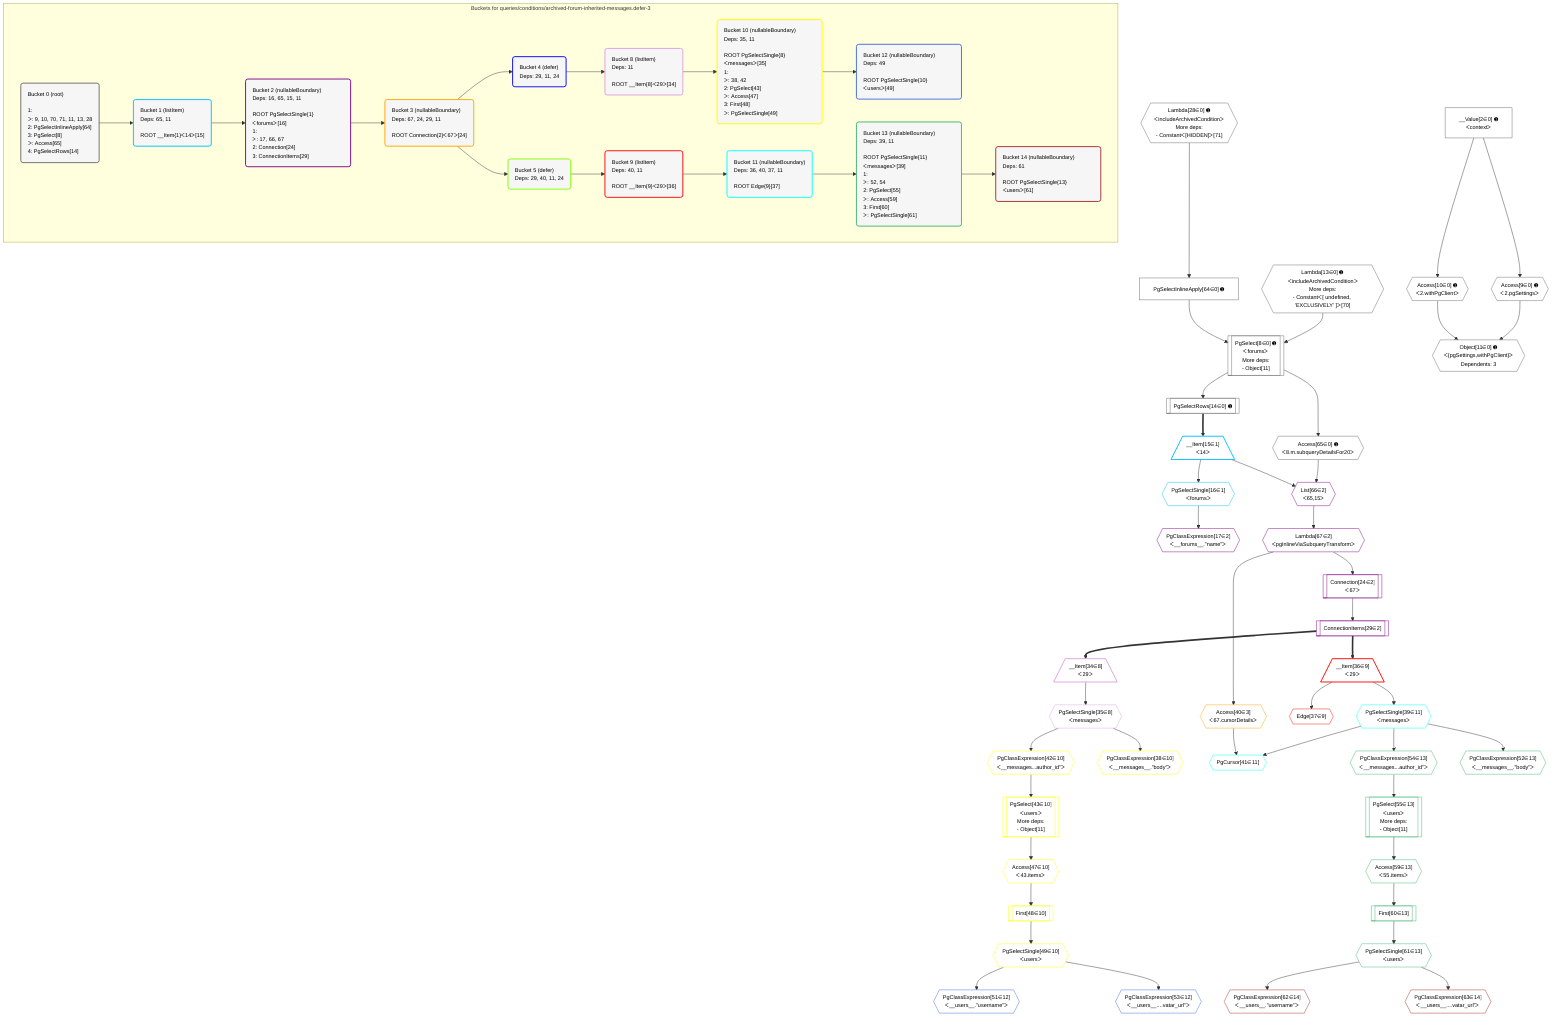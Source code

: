 %%{init: {'themeVariables': { 'fontSize': '12px'}}}%%
graph TD
    classDef path fill:#eee,stroke:#000,color:#000
    classDef plan fill:#fff,stroke-width:1px,color:#000
    classDef itemplan fill:#fff,stroke-width:2px,color:#000
    classDef unbatchedplan fill:#dff,stroke-width:1px,color:#000
    classDef sideeffectplan fill:#fcc,stroke-width:2px,color:#000
    classDef bucket fill:#f6f6f6,color:#000,stroke-width:2px,text-align:left

    subgraph "Buckets for queries/conditions/archived-forum-inherited-messages.defer-3"
    Bucket0("Bucket 0 (root)<br /><br />1: <br />ᐳ: 9, 10, 70, 71, 11, 13, 28<br />2: PgSelectInlineApply[64]<br />3: PgSelect[8]<br />ᐳ: Access[65]<br />4: PgSelectRows[14]"):::bucket
    Bucket1("Bucket 1 (listItem)<br />Deps: 65, 11<br /><br />ROOT __Item{1}ᐸ14ᐳ[15]"):::bucket
    Bucket2("Bucket 2 (nullableBoundary)<br />Deps: 16, 65, 15, 11<br /><br />ROOT PgSelectSingle{1}ᐸforumsᐳ[16]<br />1: <br />ᐳ: 17, 66, 67<br />2: Connection[24]<br />3: ConnectionItems[29]"):::bucket
    Bucket3("Bucket 3 (nullableBoundary)<br />Deps: 67, 24, 29, 11<br /><br />ROOT Connection{2}ᐸ67ᐳ[24]"):::bucket
    Bucket4("Bucket 4 (defer)<br />Deps: 29, 11, 24"):::bucket
    Bucket5("Bucket 5 (defer)<br />Deps: 29, 40, 11, 24"):::bucket
    Bucket8("Bucket 8 (listItem)<br />Deps: 11<br /><br />ROOT __Item{8}ᐸ29ᐳ[34]"):::bucket
    Bucket9("Bucket 9 (listItem)<br />Deps: 40, 11<br /><br />ROOT __Item{9}ᐸ29ᐳ[36]"):::bucket
    Bucket10("Bucket 10 (nullableBoundary)<br />Deps: 35, 11<br /><br />ROOT PgSelectSingle{8}ᐸmessagesᐳ[35]<br />1: <br />ᐳ: 38, 42<br />2: PgSelect[43]<br />ᐳ: Access[47]<br />3: First[48]<br />ᐳ: PgSelectSingle[49]"):::bucket
    Bucket11("Bucket 11 (nullableBoundary)<br />Deps: 36, 40, 37, 11<br /><br />ROOT Edge{9}[37]"):::bucket
    Bucket12("Bucket 12 (nullableBoundary)<br />Deps: 49<br /><br />ROOT PgSelectSingle{10}ᐸusersᐳ[49]"):::bucket
    Bucket13("Bucket 13 (nullableBoundary)<br />Deps: 39, 11<br /><br />ROOT PgSelectSingle{11}ᐸmessagesᐳ[39]<br />1: <br />ᐳ: 52, 54<br />2: PgSelect[55]<br />ᐳ: Access[59]<br />3: First[60]<br />ᐳ: PgSelectSingle[61]"):::bucket
    Bucket14("Bucket 14 (nullableBoundary)<br />Deps: 61<br /><br />ROOT PgSelectSingle{13}ᐸusersᐳ[61]"):::bucket
    end
    Bucket0 --> Bucket1
    Bucket1 --> Bucket2
    Bucket2 --> Bucket3
    Bucket3 --> Bucket4 & Bucket5
    Bucket4 --> Bucket8
    Bucket5 --> Bucket9
    Bucket8 --> Bucket10
    Bucket9 --> Bucket11
    Bucket10 --> Bucket12
    Bucket11 --> Bucket13
    Bucket13 --> Bucket14

    %% plan dependencies
    PgSelect8[["PgSelect[8∈0] ➊<br />ᐸforumsᐳ<br />More deps:<br />- Object[11]"]]:::plan
    Lambda13{{"Lambda[13∈0] ➊<br />ᐸincludeArchivedConditionᐳ<br />More deps:<br />- Constantᐸ[ undefined, 'EXCLUSIVELY' ]ᐳ[70]"}}:::plan
    PgSelectInlineApply64["PgSelectInlineApply[64∈0] ➊"]:::plan
    Lambda13 & PgSelectInlineApply64 --> PgSelect8
    Object11{{"Object[11∈0] ➊<br />ᐸ{pgSettings,withPgClient}ᐳ<br />Dependents: 3"}}:::plan
    Access9{{"Access[9∈0] ➊<br />ᐸ2.pgSettingsᐳ"}}:::plan
    Access10{{"Access[10∈0] ➊<br />ᐸ2.withPgClientᐳ"}}:::plan
    Access9 & Access10 --> Object11
    __Value2["__Value[2∈0] ➊<br />ᐸcontextᐳ"]:::plan
    __Value2 --> Access9
    __Value2 --> Access10
    PgSelectRows14[["PgSelectRows[14∈0] ➊"]]:::plan
    PgSelect8 --> PgSelectRows14
    Lambda28{{"Lambda[28∈0] ➊<br />ᐸincludeArchivedConditionᐳ<br />More deps:<br />- Constantᐸ[HIDDEN]ᐳ[71]"}}:::plan
    Lambda28 --> PgSelectInlineApply64
    Access65{{"Access[65∈0] ➊<br />ᐸ8.m.subqueryDetailsFor20ᐳ"}}:::plan
    PgSelect8 --> Access65
    __Item15[/"__Item[15∈1]<br />ᐸ14ᐳ"\]:::itemplan
    PgSelectRows14 ==> __Item15
    PgSelectSingle16{{"PgSelectSingle[16∈1]<br />ᐸforumsᐳ"}}:::plan
    __Item15 --> PgSelectSingle16
    List66{{"List[66∈2]<br />ᐸ65,15ᐳ"}}:::plan
    Access65 & __Item15 --> List66
    PgClassExpression17{{"PgClassExpression[17∈2]<br />ᐸ__forums__.”name”ᐳ"}}:::plan
    PgSelectSingle16 --> PgClassExpression17
    Connection24[["Connection[24∈2]<br />ᐸ67ᐳ"]]:::plan
    Lambda67{{"Lambda[67∈2]<br />ᐸpgInlineViaSubqueryTransformᐳ"}}:::plan
    Lambda67 --> Connection24
    ConnectionItems29[["ConnectionItems[29∈2]"]]:::plan
    Connection24 --> ConnectionItems29
    List66 --> Lambda67
    Access40{{"Access[40∈3]<br />ᐸ67.cursorDetailsᐳ"}}:::plan
    Lambda67 --> Access40
    __Item34[/"__Item[34∈8]<br />ᐸ29ᐳ"\]:::itemplan
    ConnectionItems29 ==> __Item34
    PgSelectSingle35{{"PgSelectSingle[35∈8]<br />ᐸmessagesᐳ"}}:::plan
    __Item34 --> PgSelectSingle35
    __Item36[/"__Item[36∈9]<br />ᐸ29ᐳ"\]:::itemplan
    ConnectionItems29 ==> __Item36
    Edge37{{"Edge[37∈9]"}}:::plan
    __Item36 --> Edge37
    PgSelect43[["PgSelect[43∈10]<br />ᐸusersᐳ<br />More deps:<br />- Object[11]"]]:::plan
    PgClassExpression42{{"PgClassExpression[42∈10]<br />ᐸ__messages...author_id”ᐳ"}}:::plan
    PgClassExpression42 --> PgSelect43
    PgClassExpression38{{"PgClassExpression[38∈10]<br />ᐸ__messages__.”body”ᐳ"}}:::plan
    PgSelectSingle35 --> PgClassExpression38
    PgSelectSingle35 --> PgClassExpression42
    Access47{{"Access[47∈10]<br />ᐸ43.itemsᐳ"}}:::plan
    PgSelect43 --> Access47
    First48[["First[48∈10]"]]:::plan
    Access47 --> First48
    PgSelectSingle49{{"PgSelectSingle[49∈10]<br />ᐸusersᐳ"}}:::plan
    First48 --> PgSelectSingle49
    PgCursor41{{"PgCursor[41∈11]"}}:::plan
    PgSelectSingle39{{"PgSelectSingle[39∈11]<br />ᐸmessagesᐳ"}}:::plan
    PgSelectSingle39 & Access40 --> PgCursor41
    __Item36 --> PgSelectSingle39
    PgClassExpression51{{"PgClassExpression[51∈12]<br />ᐸ__users__.”username”ᐳ"}}:::plan
    PgSelectSingle49 --> PgClassExpression51
    PgClassExpression53{{"PgClassExpression[53∈12]<br />ᐸ__users__....vatar_url”ᐳ"}}:::plan
    PgSelectSingle49 --> PgClassExpression53
    PgSelect55[["PgSelect[55∈13]<br />ᐸusersᐳ<br />More deps:<br />- Object[11]"]]:::plan
    PgClassExpression54{{"PgClassExpression[54∈13]<br />ᐸ__messages...author_id”ᐳ"}}:::plan
    PgClassExpression54 --> PgSelect55
    PgClassExpression52{{"PgClassExpression[52∈13]<br />ᐸ__messages__.”body”ᐳ"}}:::plan
    PgSelectSingle39 --> PgClassExpression52
    PgSelectSingle39 --> PgClassExpression54
    Access59{{"Access[59∈13]<br />ᐸ55.itemsᐳ"}}:::plan
    PgSelect55 --> Access59
    First60[["First[60∈13]"]]:::plan
    Access59 --> First60
    PgSelectSingle61{{"PgSelectSingle[61∈13]<br />ᐸusersᐳ"}}:::plan
    First60 --> PgSelectSingle61
    PgClassExpression62{{"PgClassExpression[62∈14]<br />ᐸ__users__.”username”ᐳ"}}:::plan
    PgSelectSingle61 --> PgClassExpression62
    PgClassExpression63{{"PgClassExpression[63∈14]<br />ᐸ__users__....vatar_url”ᐳ"}}:::plan
    PgSelectSingle61 --> PgClassExpression63

    %% define steps
    classDef bucket0 stroke:#696969
    class Bucket0,__Value2,PgSelect8,Access9,Access10,Object11,Lambda13,PgSelectRows14,Lambda28,PgSelectInlineApply64,Access65 bucket0
    classDef bucket1 stroke:#00bfff
    class Bucket1,__Item15,PgSelectSingle16 bucket1
    classDef bucket2 stroke:#7f007f
    class Bucket2,PgClassExpression17,Connection24,ConnectionItems29,List66,Lambda67 bucket2
    classDef bucket3 stroke:#ffa500
    class Bucket3,Access40 bucket3
    classDef bucket4 stroke:#0000ff
    class Bucket4 bucket4
    classDef bucket5 stroke:#7fff00
    class Bucket5 bucket5
    classDef bucket8 stroke:#dda0dd
    class Bucket8,__Item34,PgSelectSingle35 bucket8
    classDef bucket9 stroke:#ff0000
    class Bucket9,__Item36,Edge37 bucket9
    classDef bucket10 stroke:#ffff00
    class Bucket10,PgClassExpression38,PgClassExpression42,PgSelect43,Access47,First48,PgSelectSingle49 bucket10
    classDef bucket11 stroke:#00ffff
    class Bucket11,PgSelectSingle39,PgCursor41 bucket11
    classDef bucket12 stroke:#4169e1
    class Bucket12,PgClassExpression51,PgClassExpression53 bucket12
    classDef bucket13 stroke:#3cb371
    class Bucket13,PgClassExpression52,PgClassExpression54,PgSelect55,Access59,First60,PgSelectSingle61 bucket13
    classDef bucket14 stroke:#a52a2a
    class Bucket14,PgClassExpression62,PgClassExpression63 bucket14